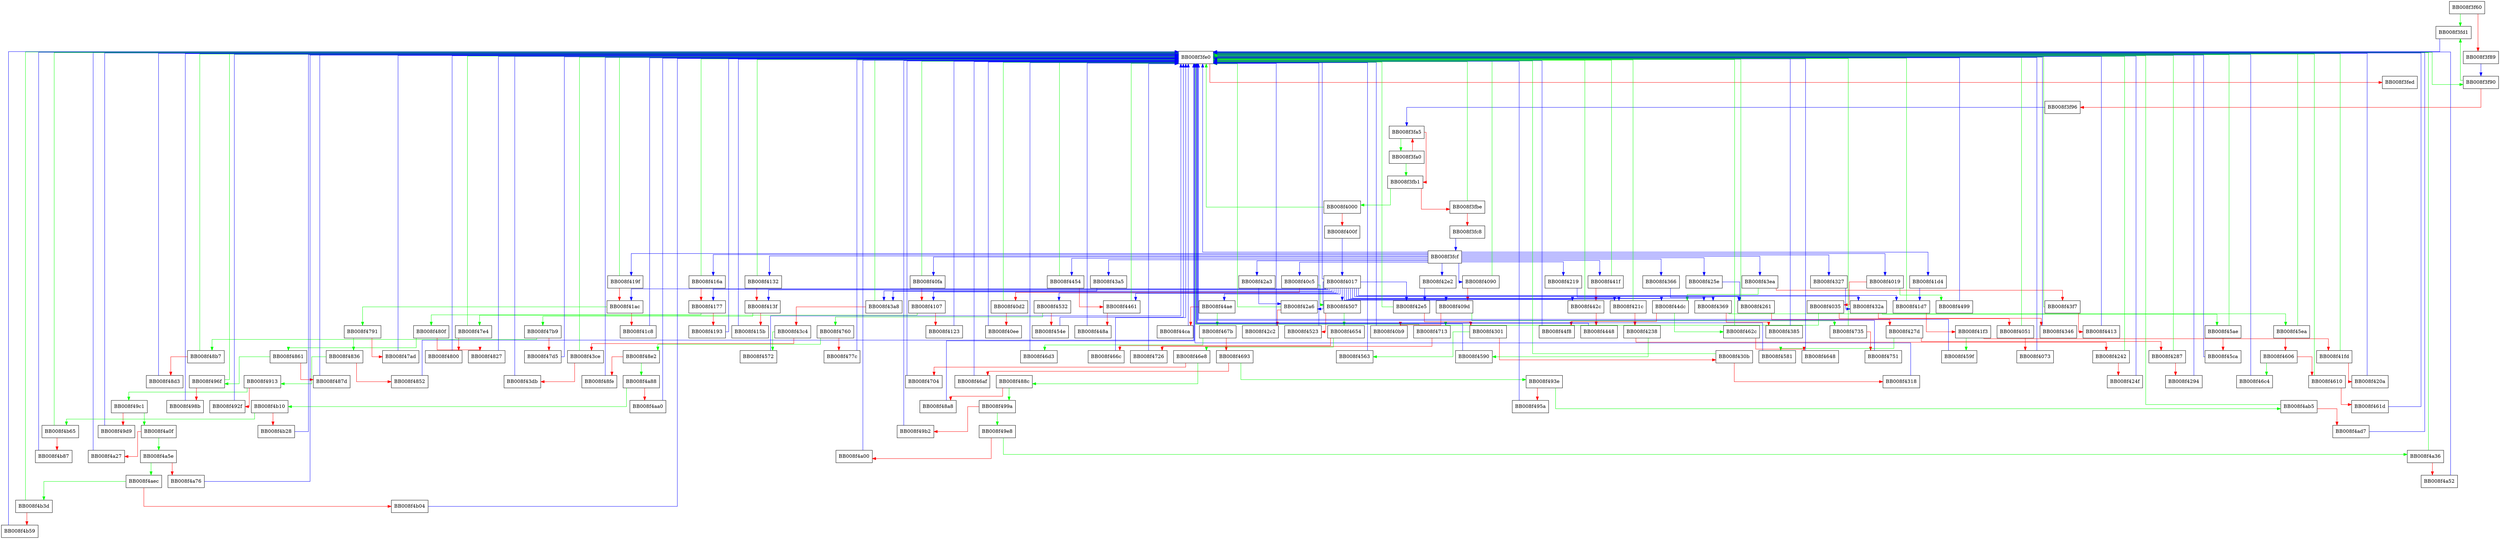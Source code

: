 digraph _dl_tunable_set_hwcaps {
  node [shape="box"];
  graph [splines=ortho];
  BB008f3f60 -> BB008f3fd1 [color="green"];
  BB008f3f60 -> BB008f3f89 [color="red"];
  BB008f3f89 -> BB008f3f90 [color="blue"];
  BB008f3f90 -> BB008f3fd1 [color="green"];
  BB008f3f90 -> BB008f3f96 [color="red"];
  BB008f3f96 -> BB008f3fa5 [color="blue"];
  BB008f3fa0 -> BB008f3fb1 [color="green"];
  BB008f3fa0 -> BB008f3fa5 [color="red"];
  BB008f3fa5 -> BB008f3fa0 [color="green"];
  BB008f3fa5 -> BB008f3fb1 [color="red"];
  BB008f3fb1 -> BB008f4000 [color="green"];
  BB008f3fb1 -> BB008f3fbe [color="red"];
  BB008f3fbe -> BB008f3fe0 [color="green"];
  BB008f3fbe -> BB008f3fc8 [color="red"];
  BB008f3fc8 -> BB008f3fcf [color="blue"];
  BB008f3fcf -> BB008f419f [color="blue"];
  BB008f3fcf -> BB008f416a [color="blue"];
  BB008f3fcf -> BB008f4132 [color="blue"];
  BB008f3fcf -> BB008f40fa [color="blue"];
  BB008f3fcf -> BB008f40c5 [color="blue"];
  BB008f3fcf -> BB008f3fe0 [color="blue"];
  BB008f3fcf -> BB008f4090 [color="blue"];
  BB008f3fcf -> BB008f4019 [color="blue"];
  BB008f3fcf -> BB008f4454 [color="blue"];
  BB008f3fcf -> BB008f441f [color="blue"];
  BB008f3fcf -> BB008f43ea [color="blue"];
  BB008f3fcf -> BB008f43a5 [color="blue"];
  BB008f3fcf -> BB008f4366 [color="blue"];
  BB008f3fcf -> BB008f4327 [color="blue"];
  BB008f3fcf -> BB008f42e2 [color="blue"];
  BB008f3fcf -> BB008f42a3 [color="blue"];
  BB008f3fcf -> BB008f425e [color="blue"];
  BB008f3fcf -> BB008f4219 [color="blue"];
  BB008f3fcf -> BB008f41d4 [color="blue"];
  BB008f3fd1 -> BB008f3fe0 [color="blue"];
  BB008f3fe0 -> BB008f3f90 [color="green"];
  BB008f3fe0 -> BB008f3fed [color="red"];
  BB008f4000 -> BB008f3fe0 [color="green"];
  BB008f4000 -> BB008f400f [color="red"];
  BB008f400f -> BB008f4017 [color="blue"];
  BB008f4017 -> BB008f4532 [color="blue"];
  BB008f4017 -> BB008f41ac [color="blue"];
  BB008f4017 -> BB008f4177 [color="blue"];
  BB008f4017 -> BB008f413f [color="blue"];
  BB008f4017 -> BB008f4107 [color="blue"];
  BB008f4017 -> BB008f4507 [color="blue"];
  BB008f4017 -> BB008f3fe0 [color="blue"];
  BB008f4017 -> BB008f409d [color="blue"];
  BB008f4017 -> BB008f44ae [color="blue"];
  BB008f4017 -> BB008f4461 [color="blue"];
  BB008f4017 -> BB008f442c [color="blue"];
  BB008f4017 -> BB008f44dc [color="blue"];
  BB008f4017 -> BB008f43a8 [color="blue"];
  BB008f4017 -> BB008f4369 [color="blue"];
  BB008f4017 -> BB008f432a [color="blue"];
  BB008f4017 -> BB008f42e5 [color="blue"];
  BB008f4017 -> BB008f42a6 [color="blue"];
  BB008f4017 -> BB008f4261 [color="blue"];
  BB008f4017 -> BB008f421c [color="blue"];
  BB008f4017 -> BB008f41d7 [color="blue"];
  BB008f4019 -> BB008f4499 [color="green"];
  BB008f4019 -> BB008f4035 [color="red"];
  BB008f4035 -> BB008f4713 [color="green"];
  BB008f4035 -> BB008f4051 [color="red"];
  BB008f4051 -> BB008f3fe0 [color="green"];
  BB008f4051 -> BB008f4073 [color="red"];
  BB008f4073 -> BB008f3fe0 [color="blue"];
  BB008f4090 -> BB008f3fe0 [color="green"];
  BB008f4090 -> BB008f409d [color="red"];
  BB008f409d -> BB008f4735 [color="green"];
  BB008f409d -> BB008f40b9 [color="red"];
  BB008f40b9 -> BB008f3fe0 [color="blue"];
  BB008f40c5 -> BB008f4507 [color="green"];
  BB008f40c5 -> BB008f40d2 [color="red"];
  BB008f40d2 -> BB008f3fe0 [color="green"];
  BB008f40d2 -> BB008f40ee [color="red"];
  BB008f40ee -> BB008f3fe0 [color="blue"];
  BB008f40fa -> BB008f3fe0 [color="green"];
  BB008f40fa -> BB008f4107 [color="red"];
  BB008f4107 -> BB008f47e4 [color="green"];
  BB008f4107 -> BB008f4123 [color="red"];
  BB008f4123 -> BB008f3fe0 [color="blue"];
  BB008f4132 -> BB008f3fe0 [color="green"];
  BB008f4132 -> BB008f413f [color="red"];
  BB008f413f -> BB008f47b9 [color="green"];
  BB008f413f -> BB008f415b [color="red"];
  BB008f415b -> BB008f3fe0 [color="blue"];
  BB008f416a -> BB008f3fe0 [color="green"];
  BB008f416a -> BB008f4177 [color="red"];
  BB008f4177 -> BB008f480f [color="green"];
  BB008f4177 -> BB008f4193 [color="red"];
  BB008f4193 -> BB008f3fe0 [color="blue"];
  BB008f419f -> BB008f3fe0 [color="green"];
  BB008f419f -> BB008f41ac [color="red"];
  BB008f41ac -> BB008f4791 [color="green"];
  BB008f41ac -> BB008f41c8 [color="red"];
  BB008f41c8 -> BB008f3fe0 [color="blue"];
  BB008f41d4 -> BB008f41d7 [color="blue"];
  BB008f41d7 -> BB008f3fe0 [color="green"];
  BB008f41d7 -> BB008f41f3 [color="red"];
  BB008f41f3 -> BB008f459f [color="green"];
  BB008f41f3 -> BB008f41fd [color="red"];
  BB008f41fd -> BB008f3fe0 [color="green"];
  BB008f41fd -> BB008f420a [color="red"];
  BB008f420a -> BB008f3fe0 [color="blue"];
  BB008f4219 -> BB008f421c [color="blue"];
  BB008f421c -> BB008f3fe0 [color="green"];
  BB008f421c -> BB008f4238 [color="red"];
  BB008f4238 -> BB008f4590 [color="green"];
  BB008f4238 -> BB008f4242 [color="red"];
  BB008f4242 -> BB008f3fe0 [color="green"];
  BB008f4242 -> BB008f424f [color="red"];
  BB008f424f -> BB008f3fe0 [color="blue"];
  BB008f425e -> BB008f4261 [color="blue"];
  BB008f4261 -> BB008f3fe0 [color="green"];
  BB008f4261 -> BB008f427d [color="red"];
  BB008f427d -> BB008f4581 [color="green"];
  BB008f427d -> BB008f4287 [color="red"];
  BB008f4287 -> BB008f3fe0 [color="green"];
  BB008f4287 -> BB008f4294 [color="red"];
  BB008f4294 -> BB008f3fe0 [color="blue"];
  BB008f42a3 -> BB008f42a6 [color="blue"];
  BB008f42a6 -> BB008f3fe0 [color="green"];
  BB008f42a6 -> BB008f42c2 [color="red"];
  BB008f42c2 -> BB008f3fe0 [color="blue"];
  BB008f42e2 -> BB008f42e5 [color="blue"];
  BB008f42e5 -> BB008f3fe0 [color="green"];
  BB008f42e5 -> BB008f4301 [color="red"];
  BB008f4301 -> BB008f4563 [color="green"];
  BB008f4301 -> BB008f430b [color="red"];
  BB008f430b -> BB008f3fe0 [color="green"];
  BB008f430b -> BB008f4318 [color="red"];
  BB008f4318 -> BB008f3fe0 [color="blue"];
  BB008f4327 -> BB008f432a [color="blue"];
  BB008f432a -> BB008f45ae [color="green"];
  BB008f432a -> BB008f4346 [color="red"];
  BB008f4346 -> BB008f3fe0 [color="blue"];
  BB008f4366 -> BB008f4369 [color="blue"];
  BB008f4369 -> BB008f45ea [color="green"];
  BB008f4369 -> BB008f4385 [color="red"];
  BB008f4385 -> BB008f3fe0 [color="blue"];
  BB008f43a5 -> BB008f43a8 [color="blue"];
  BB008f43a8 -> BB008f3fe0 [color="green"];
  BB008f43a8 -> BB008f43c4 [color="red"];
  BB008f43c4 -> BB008f4572 [color="green"];
  BB008f43c4 -> BB008f43ce [color="red"];
  BB008f43ce -> BB008f3fe0 [color="green"];
  BB008f43ce -> BB008f43db [color="red"];
  BB008f43db -> BB008f3fe0 [color="blue"];
  BB008f43ea -> BB008f44dc [color="green"];
  BB008f43ea -> BB008f43f7 [color="red"];
  BB008f43f7 -> BB008f3fe0 [color="green"];
  BB008f43f7 -> BB008f4413 [color="red"];
  BB008f4413 -> BB008f3fe0 [color="blue"];
  BB008f441f -> BB008f3fe0 [color="green"];
  BB008f441f -> BB008f442c [color="red"];
  BB008f442c -> BB008f3fe0 [color="green"];
  BB008f442c -> BB008f4448 [color="red"];
  BB008f4448 -> BB008f3fe0 [color="blue"];
  BB008f4454 -> BB008f3fe0 [color="green"];
  BB008f4454 -> BB008f4461 [color="red"];
  BB008f4461 -> BB008f3fe0 [color="green"];
  BB008f4461 -> BB008f448a [color="red"];
  BB008f448a -> BB008f3fe0 [color="blue"];
  BB008f4499 -> BB008f3fe0 [color="blue"];
  BB008f44ae -> BB008f467b [color="green"];
  BB008f44ae -> BB008f44ca [color="red"];
  BB008f44ca -> BB008f3fe0 [color="blue"];
  BB008f44dc -> BB008f462c [color="green"];
  BB008f44dc -> BB008f44f8 [color="red"];
  BB008f44f8 -> BB008f3fe0 [color="blue"];
  BB008f4507 -> BB008f4654 [color="green"];
  BB008f4507 -> BB008f4523 [color="red"];
  BB008f4523 -> BB008f3fe0 [color="blue"];
  BB008f4532 -> BB008f4760 [color="green"];
  BB008f4532 -> BB008f454e [color="red"];
  BB008f454e -> BB008f3fe0 [color="blue"];
  BB008f4563 -> BB008f3fe0 [color="blue"];
  BB008f4572 -> BB008f3fe0 [color="blue"];
  BB008f4581 -> BB008f3fe0 [color="blue"];
  BB008f4590 -> BB008f3fe0 [color="blue"];
  BB008f459f -> BB008f3fe0 [color="blue"];
  BB008f45ae -> BB008f3fe0 [color="green"];
  BB008f45ae -> BB008f45ca [color="red"];
  BB008f45ca -> BB008f3fe0 [color="blue"];
  BB008f45ea -> BB008f3fe0 [color="green"];
  BB008f45ea -> BB008f4606 [color="red"];
  BB008f4606 -> BB008f46c4 [color="green"];
  BB008f4606 -> BB008f4610 [color="red"];
  BB008f4610 -> BB008f3fe0 [color="green"];
  BB008f4610 -> BB008f461d [color="red"];
  BB008f461d -> BB008f3fe0 [color="blue"];
  BB008f462c -> BB008f3fe0 [color="green"];
  BB008f462c -> BB008f4648 [color="red"];
  BB008f4648 -> BB008f3fe0 [color="blue"];
  BB008f4654 -> BB008f46e8 [color="green"];
  BB008f4654 -> BB008f466c [color="red"];
  BB008f466c -> BB008f3fe0 [color="blue"];
  BB008f467b -> BB008f46d3 [color="green"];
  BB008f467b -> BB008f4693 [color="red"];
  BB008f4693 -> BB008f493e [color="green"];
  BB008f4693 -> BB008f46af [color="red"];
  BB008f46af -> BB008f3fe0 [color="blue"];
  BB008f46c4 -> BB008f3fe0 [color="blue"];
  BB008f46d3 -> BB008f3fe0 [color="blue"];
  BB008f46e8 -> BB008f488c [color="green"];
  BB008f46e8 -> BB008f4704 [color="red"];
  BB008f4704 -> BB008f3fe0 [color="blue"];
  BB008f4713 -> BB008f3fe0 [color="green"];
  BB008f4713 -> BB008f4726 [color="red"];
  BB008f4726 -> BB008f3fe0 [color="blue"];
  BB008f4735 -> BB008f3fe0 [color="green"];
  BB008f4735 -> BB008f4751 [color="red"];
  BB008f4751 -> BB008f3fe0 [color="blue"];
  BB008f4760 -> BB008f48e2 [color="green"];
  BB008f4760 -> BB008f477c [color="red"];
  BB008f477c -> BB008f3fe0 [color="blue"];
  BB008f4791 -> BB008f4836 [color="green"];
  BB008f4791 -> BB008f47ad [color="red"];
  BB008f47ad -> BB008f3fe0 [color="blue"];
  BB008f47b9 -> BB008f48b7 [color="green"];
  BB008f47b9 -> BB008f47d5 [color="red"];
  BB008f47d5 -> BB008f3fe0 [color="blue"];
  BB008f47e4 -> BB008f3fe0 [color="green"];
  BB008f47e4 -> BB008f4800 [color="red"];
  BB008f4800 -> BB008f3fe0 [color="blue"];
  BB008f480f -> BB008f4861 [color="green"];
  BB008f480f -> BB008f4827 [color="red"];
  BB008f4827 -> BB008f3fe0 [color="blue"];
  BB008f4836 -> BB008f4913 [color="green"];
  BB008f4836 -> BB008f4852 [color="red"];
  BB008f4852 -> BB008f3fe0 [color="blue"];
  BB008f4861 -> BB008f496f [color="green"];
  BB008f4861 -> BB008f487d [color="red"];
  BB008f487d -> BB008f3fe0 [color="blue"];
  BB008f488c -> BB008f499a [color="green"];
  BB008f488c -> BB008f48a8 [color="red"];
  BB008f48a8 -> BB008f3fe0 [color="blue"];
  BB008f48b7 -> BB008f3fe0 [color="green"];
  BB008f48b7 -> BB008f48d3 [color="red"];
  BB008f48d3 -> BB008f3fe0 [color="blue"];
  BB008f48e2 -> BB008f4a88 [color="green"];
  BB008f48e2 -> BB008f48fe [color="red"];
  BB008f48fe -> BB008f3fe0 [color="blue"];
  BB008f4913 -> BB008f49c1 [color="green"];
  BB008f4913 -> BB008f492f [color="red"];
  BB008f492f -> BB008f3fe0 [color="blue"];
  BB008f493e -> BB008f4ab5 [color="green"];
  BB008f493e -> BB008f495a [color="red"];
  BB008f495a -> BB008f3fe0 [color="blue"];
  BB008f496f -> BB008f3fe0 [color="green"];
  BB008f496f -> BB008f498b [color="red"];
  BB008f498b -> BB008f3fe0 [color="blue"];
  BB008f499a -> BB008f49e8 [color="green"];
  BB008f499a -> BB008f49b2 [color="red"];
  BB008f49b2 -> BB008f3fe0 [color="blue"];
  BB008f49c1 -> BB008f4a0f [color="green"];
  BB008f49c1 -> BB008f49d9 [color="red"];
  BB008f49d9 -> BB008f3fe0 [color="blue"];
  BB008f49e8 -> BB008f4a36 [color="green"];
  BB008f49e8 -> BB008f4a00 [color="red"];
  BB008f4a00 -> BB008f3fe0 [color="blue"];
  BB008f4a0f -> BB008f4a5e [color="green"];
  BB008f4a0f -> BB008f4a27 [color="red"];
  BB008f4a27 -> BB008f3fe0 [color="blue"];
  BB008f4a36 -> BB008f3fe0 [color="green"];
  BB008f4a36 -> BB008f4a52 [color="red"];
  BB008f4a52 -> BB008f3fe0 [color="blue"];
  BB008f4a5e -> BB008f4aec [color="green"];
  BB008f4a5e -> BB008f4a76 [color="red"];
  BB008f4a76 -> BB008f3fe0 [color="blue"];
  BB008f4a88 -> BB008f4b10 [color="green"];
  BB008f4a88 -> BB008f4aa0 [color="red"];
  BB008f4aa0 -> BB008f3fe0 [color="blue"];
  BB008f4ab5 -> BB008f3fe0 [color="green"];
  BB008f4ab5 -> BB008f4ad7 [color="red"];
  BB008f4ad7 -> BB008f3fe0 [color="blue"];
  BB008f4aec -> BB008f4b3d [color="green"];
  BB008f4aec -> BB008f4b04 [color="red"];
  BB008f4b04 -> BB008f3fe0 [color="blue"];
  BB008f4b10 -> BB008f4b65 [color="green"];
  BB008f4b10 -> BB008f4b28 [color="red"];
  BB008f4b28 -> BB008f3fe0 [color="blue"];
  BB008f4b3d -> BB008f3fe0 [color="green"];
  BB008f4b3d -> BB008f4b59 [color="red"];
  BB008f4b59 -> BB008f3fe0 [color="blue"];
  BB008f4b65 -> BB008f3fe0 [color="green"];
  BB008f4b65 -> BB008f4b87 [color="red"];
  BB008f4b87 -> BB008f3fe0 [color="blue"];
}